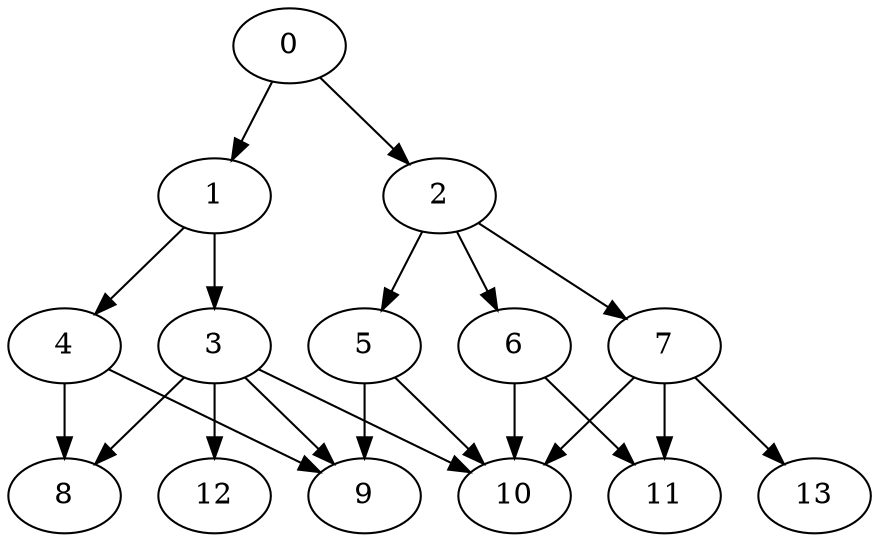 strict digraph "" {
	0 -> 1;
	0 -> 2;
	1 -> 3;
	1 -> 4;
	2 -> 5;
	2 -> 6;
	2 -> 7;
	3 -> 8;
	3 -> 9;
	3 -> 10;
	3 -> 12;
	4 -> 8;
	4 -> 9;
	5 -> 9;
	5 -> 10;
	6 -> 10;
	6 -> 11;
	7 -> 10;
	7 -> 11;
	7 -> 13;
}
